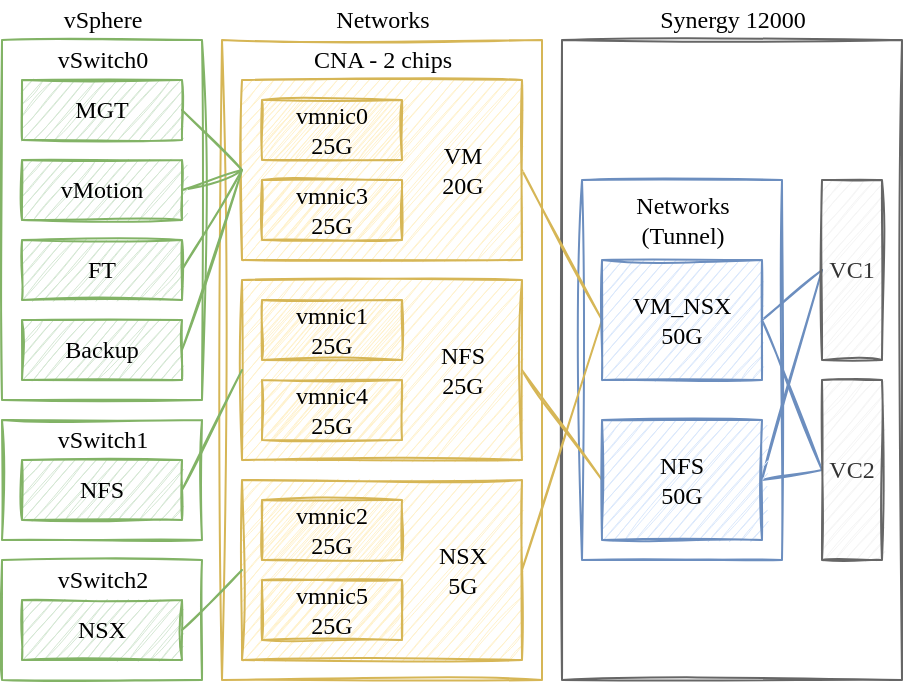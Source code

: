 <mxfile version="15.8.6" type="github">
  <diagram id="8WjpjRhoSgxoVWKSzdAx" name="Page-1">
    <mxGraphModel dx="447" dy="409" grid="1" gridSize="10" guides="1" tooltips="1" connect="1" arrows="1" fold="1" page="1" pageScale="1" pageWidth="850" pageHeight="1100" math="0" shadow="0">
      <root>
        <mxCell id="0" />
        <mxCell id="1" parent="0" />
        <mxCell id="rObYeSCpx5tgW8fG9xQo-18" value="" style="rounded=0;whiteSpace=wrap;html=1;sketch=1;fillColor=none;strokeColor=#666666;fontColor=#333333;fontFamily=Comic Sans MS;" vertex="1" parent="1">
          <mxGeometry x="320" y="60" width="170" height="320" as="geometry" />
        </mxCell>
        <mxCell id="rObYeSCpx5tgW8fG9xQo-51" value="" style="rounded=0;whiteSpace=wrap;html=1;sketch=1;fillColor=none;strokeColor=#6c8ebf;fontFamily=Comic Sans MS;" vertex="1" parent="1">
          <mxGeometry x="330" y="130" width="100" height="190" as="geometry" />
        </mxCell>
        <mxCell id="rObYeSCpx5tgW8fG9xQo-19" value="" style="rounded=0;whiteSpace=wrap;html=1;sketch=1;fillColor=none;strokeColor=#82b366;fontFamily=Comic Sans MS;" vertex="1" parent="1">
          <mxGeometry x="40" y="60" width="100" height="180" as="geometry" />
        </mxCell>
        <mxCell id="rObYeSCpx5tgW8fG9xQo-17" value="" style="rounded=0;whiteSpace=wrap;html=1;sketch=1;fillColor=none;strokeColor=#d6b656;fontFamily=Comic Sans MS;" vertex="1" parent="1">
          <mxGeometry x="150" y="60" width="160" height="320" as="geometry" />
        </mxCell>
        <mxCell id="rObYeSCpx5tgW8fG9xQo-14" style="edgeStyle=none;rounded=0;sketch=1;orthogonalLoop=1;jettySize=auto;html=1;exitX=1;exitY=0.5;exitDx=0;exitDy=0;entryX=0;entryY=0.5;entryDx=0;entryDy=0;endArrow=none;endFill=0;fillColor=#fff2cc;strokeColor=#d6b656;fontFamily=Comic Sans MS;" edge="1" parent="1" source="rObYeSCpx5tgW8fG9xQo-1" target="rObYeSCpx5tgW8fG9xQo-12">
          <mxGeometry relative="1" as="geometry" />
        </mxCell>
        <mxCell id="rObYeSCpx5tgW8fG9xQo-1" value="&lt;blockquote&gt;&lt;br&gt;&lt;/blockquote&gt;" style="rounded=0;whiteSpace=wrap;html=1;fillColor=#fff2cc;strokeColor=#d6b656;sketch=1;align=center;fontFamily=Comic Sans MS;" vertex="1" parent="1">
          <mxGeometry x="160" y="80" width="140" height="90" as="geometry" />
        </mxCell>
        <mxCell id="rObYeSCpx5tgW8fG9xQo-16" style="edgeStyle=none;rounded=0;sketch=1;orthogonalLoop=1;jettySize=auto;html=1;exitX=1;exitY=0.5;exitDx=0;exitDy=0;entryX=0;entryY=0.5;entryDx=0;entryDy=0;endArrow=none;endFill=0;fillColor=#fff2cc;strokeColor=#d6b656;fontFamily=Comic Sans MS;" edge="1" parent="1" source="rObYeSCpx5tgW8fG9xQo-2" target="rObYeSCpx5tgW8fG9xQo-13">
          <mxGeometry relative="1" as="geometry" />
        </mxCell>
        <mxCell id="rObYeSCpx5tgW8fG9xQo-2" value="&lt;div&gt;&lt;br&gt;&lt;/div&gt;&lt;div&gt;&lt;br&gt;&lt;/div&gt;" style="rounded=0;whiteSpace=wrap;html=1;fillColor=#fff2cc;strokeColor=#d6b656;sketch=1;fontFamily=Comic Sans MS;" vertex="1" parent="1">
          <mxGeometry x="160" y="180" width="140" height="90" as="geometry" />
        </mxCell>
        <mxCell id="rObYeSCpx5tgW8fG9xQo-15" style="edgeStyle=none;rounded=0;sketch=1;orthogonalLoop=1;jettySize=auto;html=1;exitX=1;exitY=0.5;exitDx=0;exitDy=0;endArrow=none;endFill=0;fillColor=#fff2cc;strokeColor=#d6b656;entryX=0;entryY=0.5;entryDx=0;entryDy=0;fontFamily=Comic Sans MS;" edge="1" parent="1" source="rObYeSCpx5tgW8fG9xQo-3" target="rObYeSCpx5tgW8fG9xQo-12">
          <mxGeometry relative="1" as="geometry">
            <mxPoint x="280" y="200" as="targetPoint" />
          </mxGeometry>
        </mxCell>
        <mxCell id="rObYeSCpx5tgW8fG9xQo-3" value="" style="rounded=0;whiteSpace=wrap;html=1;fillColor=#fff2cc;strokeColor=#d6b656;sketch=1;fontFamily=Comic Sans MS;" vertex="1" parent="1">
          <mxGeometry x="160" y="280" width="140" height="90" as="geometry" />
        </mxCell>
        <mxCell id="rObYeSCpx5tgW8fG9xQo-7" style="rounded=0;orthogonalLoop=1;jettySize=auto;html=1;exitX=1;exitY=0.5;exitDx=0;exitDy=0;entryX=0;entryY=0.5;entryDx=0;entryDy=0;endArrow=none;endFill=0;sketch=1;fillColor=#d5e8d4;strokeColor=#82b366;fontFamily=Comic Sans MS;" edge="1" parent="1" source="rObYeSCpx5tgW8fG9xQo-4" target="rObYeSCpx5tgW8fG9xQo-1">
          <mxGeometry relative="1" as="geometry">
            <mxPoint x="170" y="150" as="targetPoint" />
          </mxGeometry>
        </mxCell>
        <mxCell id="rObYeSCpx5tgW8fG9xQo-4" value="&lt;div&gt;MGT&lt;/div&gt;" style="rounded=0;whiteSpace=wrap;html=1;fillColor=#d5e8d4;strokeColor=#82b366;sketch=1;fontFamily=Comic Sans MS;" vertex="1" parent="1">
          <mxGeometry x="50" y="80" width="80" height="30" as="geometry" />
        </mxCell>
        <mxCell id="rObYeSCpx5tgW8fG9xQo-8" style="edgeStyle=none;rounded=0;orthogonalLoop=1;jettySize=auto;html=1;entryX=0;entryY=0.5;entryDx=0;entryDy=0;endArrow=none;endFill=0;sketch=1;fillColor=#d5e8d4;strokeColor=#82b366;exitX=1;exitY=0.5;exitDx=0;exitDy=0;fontFamily=Comic Sans MS;" edge="1" parent="1" source="rObYeSCpx5tgW8fG9xQo-5" target="rObYeSCpx5tgW8fG9xQo-1">
          <mxGeometry relative="1" as="geometry">
            <mxPoint x="170" y="150" as="targetPoint" />
          </mxGeometry>
        </mxCell>
        <mxCell id="rObYeSCpx5tgW8fG9xQo-5" value="vMotion" style="rounded=0;whiteSpace=wrap;html=1;fillColor=#d5e8d4;strokeColor=#82b366;sketch=1;fontFamily=Comic Sans MS;" vertex="1" parent="1">
          <mxGeometry x="50" y="120" width="80" height="30" as="geometry" />
        </mxCell>
        <mxCell id="rObYeSCpx5tgW8fG9xQo-11" style="edgeStyle=none;rounded=0;orthogonalLoop=1;jettySize=auto;html=1;exitX=1;exitY=0.5;exitDx=0;exitDy=0;endArrow=none;endFill=0;sketch=1;fillColor=#d5e8d4;strokeColor=#82b366;entryX=0;entryY=0.5;entryDx=0;entryDy=0;fontFamily=Comic Sans MS;" edge="1" parent="1" source="rObYeSCpx5tgW8fG9xQo-6" target="rObYeSCpx5tgW8fG9xQo-1">
          <mxGeometry relative="1" as="geometry">
            <mxPoint x="170" y="150" as="targetPoint" />
          </mxGeometry>
        </mxCell>
        <mxCell id="rObYeSCpx5tgW8fG9xQo-6" value="FT" style="rounded=0;whiteSpace=wrap;html=1;fillColor=#d5e8d4;strokeColor=#82b366;sketch=1;fontFamily=Comic Sans MS;" vertex="1" parent="1">
          <mxGeometry x="50" y="160" width="80" height="30" as="geometry" />
        </mxCell>
        <mxCell id="rObYeSCpx5tgW8fG9xQo-22" style="edgeStyle=none;rounded=0;sketch=1;orthogonalLoop=1;jettySize=auto;html=1;exitX=1;exitY=0.5;exitDx=0;exitDy=0;entryX=0;entryY=0.5;entryDx=0;entryDy=0;endArrow=none;endFill=0;fillColor=#dae8fc;strokeColor=#6c8ebf;fontFamily=Comic Sans MS;" edge="1" parent="1" source="rObYeSCpx5tgW8fG9xQo-12" target="rObYeSCpx5tgW8fG9xQo-20">
          <mxGeometry relative="1" as="geometry" />
        </mxCell>
        <mxCell id="rObYeSCpx5tgW8fG9xQo-24" style="edgeStyle=none;rounded=0;sketch=1;orthogonalLoop=1;jettySize=auto;html=1;exitX=1;exitY=0.5;exitDx=0;exitDy=0;entryX=0;entryY=0.5;entryDx=0;entryDy=0;endArrow=none;endFill=0;fillColor=#dae8fc;strokeColor=#6c8ebf;fontFamily=Comic Sans MS;" edge="1" parent="1" source="rObYeSCpx5tgW8fG9xQo-12" target="rObYeSCpx5tgW8fG9xQo-21">
          <mxGeometry relative="1" as="geometry" />
        </mxCell>
        <mxCell id="rObYeSCpx5tgW8fG9xQo-12" value="&lt;div&gt;VM_NSX&lt;/div&gt;&lt;div&gt;50G&lt;/div&gt;" style="rounded=0;whiteSpace=wrap;html=1;fillColor=#dae8fc;strokeColor=#6c8ebf;sketch=1;fontFamily=Comic Sans MS;" vertex="1" parent="1">
          <mxGeometry x="340" y="170" width="80" height="60" as="geometry" />
        </mxCell>
        <mxCell id="rObYeSCpx5tgW8fG9xQo-23" style="edgeStyle=none;rounded=0;sketch=1;orthogonalLoop=1;jettySize=auto;html=1;exitX=1;exitY=0.5;exitDx=0;exitDy=0;endArrow=none;endFill=0;entryX=0;entryY=0.5;entryDx=0;entryDy=0;fillColor=#dae8fc;strokeColor=#6c8ebf;fontFamily=Comic Sans MS;" edge="1" parent="1" source="rObYeSCpx5tgW8fG9xQo-13" target="rObYeSCpx5tgW8fG9xQo-20">
          <mxGeometry relative="1" as="geometry">
            <mxPoint x="460" y="170" as="targetPoint" />
          </mxGeometry>
        </mxCell>
        <mxCell id="rObYeSCpx5tgW8fG9xQo-25" style="edgeStyle=none;rounded=0;sketch=1;orthogonalLoop=1;jettySize=auto;html=1;exitX=1;exitY=0.5;exitDx=0;exitDy=0;endArrow=none;endFill=0;entryX=0;entryY=0.5;entryDx=0;entryDy=0;fillColor=#dae8fc;strokeColor=#6c8ebf;fontFamily=Comic Sans MS;" edge="1" parent="1" source="rObYeSCpx5tgW8fG9xQo-13" target="rObYeSCpx5tgW8fG9xQo-21">
          <mxGeometry relative="1" as="geometry">
            <mxPoint x="460" y="270.0" as="targetPoint" />
          </mxGeometry>
        </mxCell>
        <mxCell id="rObYeSCpx5tgW8fG9xQo-13" value="&lt;div&gt;NFS&lt;/div&gt;&lt;div&gt;50G&lt;br&gt;&lt;/div&gt;" style="rounded=0;whiteSpace=wrap;html=1;fillColor=#dae8fc;strokeColor=#6c8ebf;sketch=1;fontFamily=Comic Sans MS;" vertex="1" parent="1">
          <mxGeometry x="340" y="250" width="80" height="60" as="geometry" />
        </mxCell>
        <mxCell id="rObYeSCpx5tgW8fG9xQo-20" value="VC1" style="rounded=0;whiteSpace=wrap;html=1;sketch=1;fillColor=#f5f5f5;fontColor=#333333;strokeColor=#666666;fontFamily=Comic Sans MS;" vertex="1" parent="1">
          <mxGeometry x="450" y="130" width="30" height="90" as="geometry" />
        </mxCell>
        <mxCell id="rObYeSCpx5tgW8fG9xQo-21" value="&lt;div&gt;VC2&lt;/div&gt;" style="rounded=0;whiteSpace=wrap;html=1;sketch=1;fillColor=#f5f5f5;fontColor=#333333;strokeColor=#666666;fontFamily=Comic Sans MS;" vertex="1" parent="1">
          <mxGeometry x="450" y="230" width="30" height="90" as="geometry" />
        </mxCell>
        <mxCell id="rObYeSCpx5tgW8fG9xQo-26" value="" style="rounded=0;whiteSpace=wrap;html=1;sketch=1;fillColor=none;strokeColor=#82b366;fontFamily=Comic Sans MS;" vertex="1" parent="1">
          <mxGeometry x="40" y="250" width="100" height="60" as="geometry" />
        </mxCell>
        <mxCell id="rObYeSCpx5tgW8fG9xQo-32" style="edgeStyle=none;rounded=0;sketch=1;orthogonalLoop=1;jettySize=auto;html=1;exitX=1;exitY=0.5;exitDx=0;exitDy=0;entryX=0;entryY=0.5;entryDx=0;entryDy=0;endArrow=none;endFill=0;fillColor=#d5e8d4;strokeColor=#82b366;fontFamily=Comic Sans MS;" edge="1" parent="1" source="rObYeSCpx5tgW8fG9xQo-27" target="rObYeSCpx5tgW8fG9xQo-2">
          <mxGeometry relative="1" as="geometry" />
        </mxCell>
        <mxCell id="rObYeSCpx5tgW8fG9xQo-27" value="NFS" style="rounded=0;whiteSpace=wrap;html=1;fillColor=#d5e8d4;strokeColor=#82b366;sketch=1;fontFamily=Comic Sans MS;" vertex="1" parent="1">
          <mxGeometry x="50" y="270" width="80" height="30" as="geometry" />
        </mxCell>
        <mxCell id="rObYeSCpx5tgW8fG9xQo-28" value="" style="rounded=0;whiteSpace=wrap;html=1;sketch=1;fillColor=none;strokeColor=#82b366;fontFamily=Comic Sans MS;" vertex="1" parent="1">
          <mxGeometry x="40" y="320" width="100" height="60" as="geometry" />
        </mxCell>
        <mxCell id="rObYeSCpx5tgW8fG9xQo-33" style="edgeStyle=none;rounded=0;sketch=1;orthogonalLoop=1;jettySize=auto;html=1;exitX=1;exitY=0.5;exitDx=0;exitDy=0;entryX=0;entryY=0.5;entryDx=0;entryDy=0;endArrow=none;endFill=0;fillColor=#d5e8d4;strokeColor=#82b366;fontFamily=Comic Sans MS;" edge="1" parent="1" source="rObYeSCpx5tgW8fG9xQo-29" target="rObYeSCpx5tgW8fG9xQo-3">
          <mxGeometry relative="1" as="geometry" />
        </mxCell>
        <mxCell id="rObYeSCpx5tgW8fG9xQo-29" value="&lt;div&gt;NSX&lt;/div&gt;" style="rounded=0;whiteSpace=wrap;html=1;fillColor=#d5e8d4;strokeColor=#82b366;sketch=1;fontFamily=Comic Sans MS;" vertex="1" parent="1">
          <mxGeometry x="50" y="340" width="80" height="30" as="geometry" />
        </mxCell>
        <mxCell id="rObYeSCpx5tgW8fG9xQo-31" style="edgeStyle=none;rounded=0;sketch=1;orthogonalLoop=1;jettySize=auto;html=1;exitX=1;exitY=0.5;exitDx=0;exitDy=0;endArrow=none;endFill=0;fillColor=#d5e8d4;strokeColor=#82b366;entryX=0;entryY=0.5;entryDx=0;entryDy=0;fontFamily=Comic Sans MS;" edge="1" parent="1" source="rObYeSCpx5tgW8fG9xQo-30" target="rObYeSCpx5tgW8fG9xQo-1">
          <mxGeometry relative="1" as="geometry">
            <mxPoint x="170" y="150" as="targetPoint" />
          </mxGeometry>
        </mxCell>
        <mxCell id="rObYeSCpx5tgW8fG9xQo-30" value="&lt;div&gt;Backup&lt;/div&gt;" style="rounded=0;whiteSpace=wrap;html=1;fillColor=#d5e8d4;strokeColor=#82b366;sketch=1;fontFamily=Comic Sans MS;" vertex="1" parent="1">
          <mxGeometry x="50" y="200" width="80" height="30" as="geometry" />
        </mxCell>
        <mxCell id="rObYeSCpx5tgW8fG9xQo-34" value="vSwitch0" style="text;html=1;align=center;verticalAlign=middle;resizable=0;points=[];autosize=1;strokeColor=none;fillColor=none;sketch=1;fontFamily=Comic Sans MS;" vertex="1" parent="1">
          <mxGeometry x="55" y="60" width="70" height="20" as="geometry" />
        </mxCell>
        <mxCell id="rObYeSCpx5tgW8fG9xQo-35" value="&lt;div&gt;vSwitch1&lt;/div&gt;" style="text;html=1;align=center;verticalAlign=middle;resizable=0;points=[];autosize=1;strokeColor=none;fillColor=none;sketch=1;fontFamily=Comic Sans MS;" vertex="1" parent="1">
          <mxGeometry x="55" y="250" width="70" height="20" as="geometry" />
        </mxCell>
        <mxCell id="rObYeSCpx5tgW8fG9xQo-36" value="&lt;div&gt;vSwitch2&lt;/div&gt;" style="text;html=1;align=center;verticalAlign=middle;resizable=0;points=[];autosize=1;strokeColor=none;fillColor=none;sketch=1;fontFamily=Comic Sans MS;" vertex="1" parent="1">
          <mxGeometry x="55" y="320" width="70" height="20" as="geometry" />
        </mxCell>
        <mxCell id="rObYeSCpx5tgW8fG9xQo-37" value="&lt;div&gt;CNA - 2 chips&lt;/div&gt;" style="text;html=1;align=center;verticalAlign=middle;resizable=0;points=[];autosize=1;strokeColor=none;fillColor=none;sketch=1;fontFamily=Comic Sans MS;" vertex="1" parent="1">
          <mxGeometry x="185" y="60" width="90" height="20" as="geometry" />
        </mxCell>
        <mxCell id="rObYeSCpx5tgW8fG9xQo-38" value="&lt;div&gt;Networks&lt;/div&gt;&lt;div&gt;(Tunnel)&lt;/div&gt;" style="text;html=1;align=center;verticalAlign=middle;resizable=0;points=[];autosize=1;strokeColor=none;fillColor=none;sketch=1;fontFamily=Comic Sans MS;" vertex="1" parent="1">
          <mxGeometry x="345" y="135" width="70" height="30" as="geometry" />
        </mxCell>
        <mxCell id="rObYeSCpx5tgW8fG9xQo-39" value="&lt;div&gt;vmnic0&lt;/div&gt;25G" style="rounded=0;whiteSpace=wrap;html=1;fillColor=#fff2cc;strokeColor=#d6b656;sketch=1;fillStyle=auto;fontFamily=Comic Sans MS;" vertex="1" parent="1">
          <mxGeometry x="170" y="90" width="70" height="30" as="geometry" />
        </mxCell>
        <mxCell id="rObYeSCpx5tgW8fG9xQo-41" value="&lt;div&gt;VM&lt;/div&gt;&lt;div&gt;20G&lt;/div&gt;" style="text;html=1;align=center;verticalAlign=middle;resizable=0;points=[];autosize=1;strokeColor=none;fillColor=none;sketch=1;fontFamily=Comic Sans MS;" vertex="1" parent="1">
          <mxGeometry x="250" y="110" width="40" height="30" as="geometry" />
        </mxCell>
        <mxCell id="rObYeSCpx5tgW8fG9xQo-42" value="&lt;div&gt;NFS&lt;br&gt;&lt;/div&gt;&lt;div&gt;25G&lt;/div&gt;" style="text;html=1;align=center;verticalAlign=middle;resizable=0;points=[];autosize=1;strokeColor=none;fillColor=none;sketch=1;fontFamily=Comic Sans MS;" vertex="1" parent="1">
          <mxGeometry x="250" y="210" width="40" height="30" as="geometry" />
        </mxCell>
        <mxCell id="rObYeSCpx5tgW8fG9xQo-43" value="&lt;div&gt;NSX&lt;br&gt;&lt;/div&gt;&lt;div&gt;5G&lt;/div&gt;" style="text;html=1;align=center;verticalAlign=middle;resizable=0;points=[];autosize=1;strokeColor=none;fillColor=none;sketch=1;fontFamily=Comic Sans MS;" vertex="1" parent="1">
          <mxGeometry x="250" y="310" width="40" height="30" as="geometry" />
        </mxCell>
        <mxCell id="rObYeSCpx5tgW8fG9xQo-45" value="&lt;div&gt;vmnic3&lt;/div&gt;25G" style="rounded=0;whiteSpace=wrap;html=1;fillColor=#fff2cc;strokeColor=#d6b656;sketch=1;fillStyle=hachure;fontFamily=Comic Sans MS;" vertex="1" parent="1">
          <mxGeometry x="170" y="130" width="70" height="30" as="geometry" />
        </mxCell>
        <mxCell id="rObYeSCpx5tgW8fG9xQo-46" value="&lt;div&gt;vmnic1&lt;/div&gt;&lt;div&gt;25G&lt;br&gt;&lt;/div&gt;" style="rounded=0;whiteSpace=wrap;html=1;fillColor=#fff2cc;strokeColor=#d6b656;sketch=1;fontFamily=Comic Sans MS;" vertex="1" parent="1">
          <mxGeometry x="170" y="190" width="70" height="30" as="geometry" />
        </mxCell>
        <mxCell id="rObYeSCpx5tgW8fG9xQo-47" value="&lt;div&gt;vmnic4&lt;/div&gt;25G" style="rounded=0;whiteSpace=wrap;html=1;fillColor=#fff2cc;strokeColor=#d6b656;sketch=1;fontFamily=Comic Sans MS;" vertex="1" parent="1">
          <mxGeometry x="170" y="230" width="70" height="30" as="geometry" />
        </mxCell>
        <mxCell id="rObYeSCpx5tgW8fG9xQo-48" value="&lt;div&gt;vmnic2&lt;/div&gt;25G" style="rounded=0;whiteSpace=wrap;html=1;fillColor=#fff2cc;strokeColor=#d6b656;sketch=1;fontFamily=Comic Sans MS;" vertex="1" parent="1">
          <mxGeometry x="170" y="290" width="70" height="30" as="geometry" />
        </mxCell>
        <mxCell id="rObYeSCpx5tgW8fG9xQo-49" value="&lt;div&gt;vmnic5&lt;/div&gt;&lt;div&gt;25G&lt;br&gt;&lt;/div&gt;" style="rounded=0;whiteSpace=wrap;html=1;fillColor=#fff2cc;strokeColor=#d6b656;sketch=1;fontFamily=Comic Sans MS;" vertex="1" parent="1">
          <mxGeometry x="170" y="330" width="70" height="30" as="geometry" />
        </mxCell>
        <mxCell id="rObYeSCpx5tgW8fG9xQo-52" value="&lt;div&gt;Synergy 12000&lt;/div&gt;" style="text;html=1;align=center;verticalAlign=middle;resizable=0;points=[];autosize=1;strokeColor=none;fillColor=none;sketch=1;fontFamily=Comic Sans MS;" vertex="1" parent="1">
          <mxGeometry x="355" y="40" width="100" height="20" as="geometry" />
        </mxCell>
        <mxCell id="rObYeSCpx5tgW8fG9xQo-53" value="Networks" style="text;html=1;align=center;verticalAlign=middle;resizable=0;points=[];autosize=1;strokeColor=none;fillColor=none;sketch=1;fontFamily=Comic Sans MS;" vertex="1" parent="1">
          <mxGeometry x="195" y="40" width="70" height="20" as="geometry" />
        </mxCell>
        <mxCell id="rObYeSCpx5tgW8fG9xQo-54" value="vSphere" style="text;html=1;align=center;verticalAlign=middle;resizable=0;points=[];autosize=1;strokeColor=none;fillColor=none;sketch=1;fontFamily=Comic Sans MS;" vertex="1" parent="1">
          <mxGeometry x="60" y="40" width="60" height="20" as="geometry" />
        </mxCell>
      </root>
    </mxGraphModel>
  </diagram>
</mxfile>
